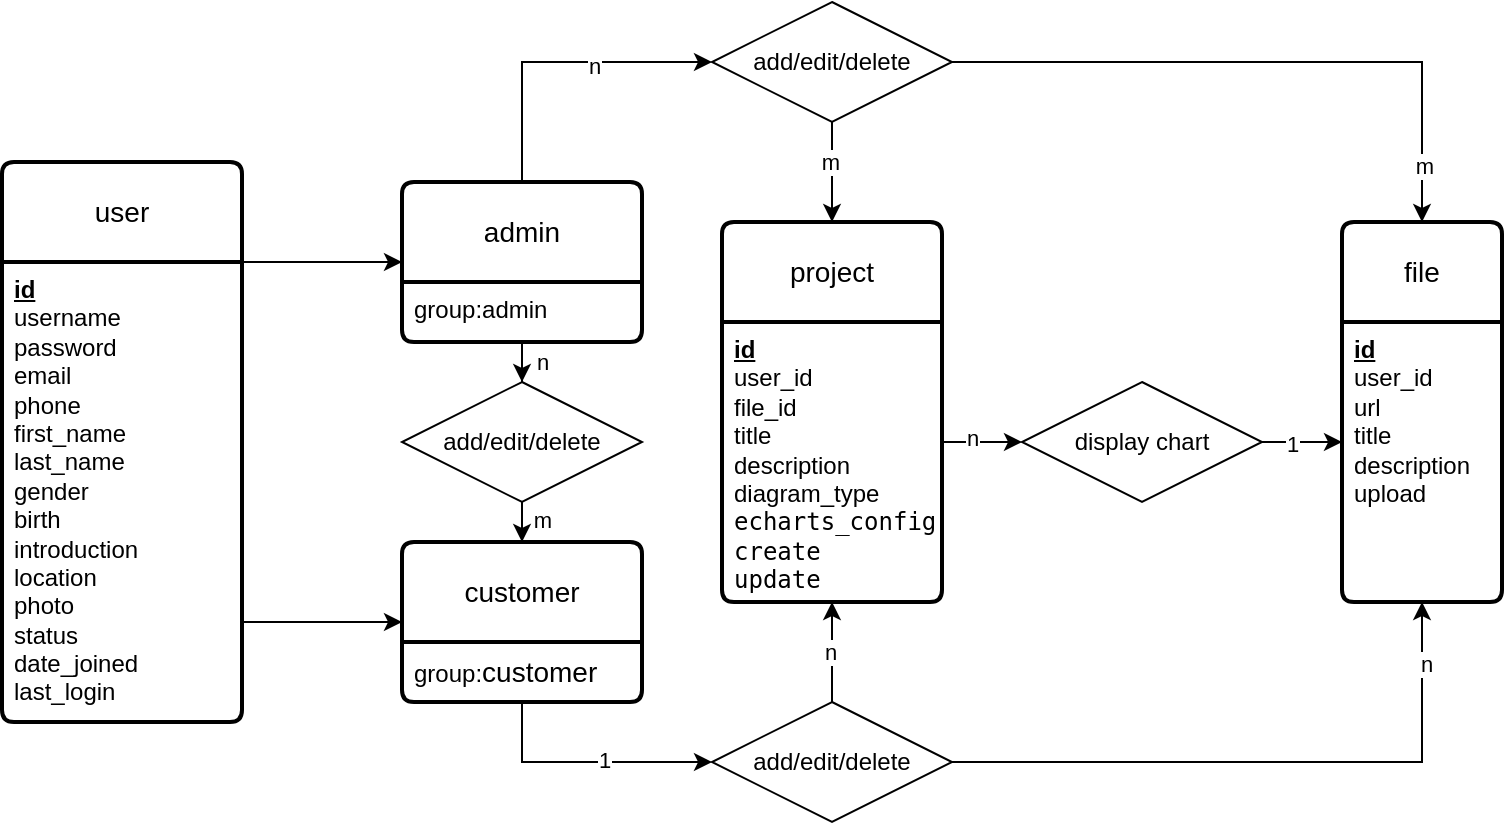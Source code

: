 <mxfile version="26.1.1">
  <diagram name="Page-1" id="Ezr3lK1BZChRI7_YOY6R">
    <mxGraphModel dx="1434" dy="738" grid="1" gridSize="10" guides="1" tooltips="1" connect="1" arrows="1" fold="1" page="1" pageScale="1" pageWidth="827" pageHeight="1169" math="0" shadow="0">
      <root>
        <mxCell id="0" />
        <mxCell id="1" parent="0" />
        <mxCell id="ozpLbiX_fu5x1f-NspbY-40" value="user" style="swimlane;childLayout=stackLayout;horizontal=1;startSize=50;horizontalStack=0;rounded=1;fontSize=14;fontStyle=0;strokeWidth=2;resizeParent=0;resizeLast=1;shadow=0;dashed=0;align=center;arcSize=4;whiteSpace=wrap;html=1;" parent="1" vertex="1">
          <mxGeometry x="120" y="620" width="120" height="280" as="geometry" />
        </mxCell>
        <mxCell id="ozpLbiX_fu5x1f-NspbY-41" value="&lt;span style=&quot;font-weight: 700; text-wrap-mode: wrap; text-decoration-line: underline;&quot;&gt;id&lt;/span&gt;&lt;div&gt;&lt;div&gt;&lt;span style=&quot;text-wrap-mode: wrap;&quot;&gt;username&lt;/span&gt;&lt;/div&gt;&lt;div&gt;&lt;span style=&quot;text-wrap-mode: wrap;&quot;&gt;password&lt;/span&gt;&lt;span style=&quot;text-wrap-mode: wrap;&quot;&gt;&lt;/span&gt;&lt;/div&gt;&lt;div&gt;&lt;span style=&quot;text-wrap-mode: wrap;&quot;&gt;email&lt;/span&gt;&lt;span style=&quot;text-wrap-mode: wrap;&quot;&gt;&lt;/span&gt;&lt;/div&gt;&lt;div&gt;&lt;span style=&quot;text-wrap-mode: wrap;&quot;&gt;phone&lt;/span&gt;&lt;span style=&quot;text-wrap-mode: wrap;&quot;&gt;&lt;/span&gt;&lt;/div&gt;&lt;div&gt;&lt;span style=&quot;text-wrap-mode: wrap;&quot;&gt;first_name&lt;/span&gt;&lt;span style=&quot;text-wrap-mode: wrap;&quot;&gt;&lt;/span&gt;&lt;/div&gt;&lt;div&gt;&lt;span style=&quot;text-wrap-mode: wrap;&quot;&gt;last_name&lt;/span&gt;&lt;/div&gt;&lt;div&gt;&lt;span style=&quot;text-wrap-mode: wrap;&quot;&gt;gender&lt;/span&gt;&lt;/div&gt;&lt;div&gt;&lt;span style=&quot;text-wrap-mode: wrap;&quot;&gt;birth&lt;/span&gt;&lt;/div&gt;&lt;div&gt;&lt;span style=&quot;text-wrap-mode: wrap;&quot;&gt;introduction&lt;/span&gt;&lt;/div&gt;&lt;div&gt;&lt;span style=&quot;text-wrap-mode: wrap;&quot;&gt;location&lt;/span&gt;&lt;/div&gt;&lt;div&gt;&lt;span style=&quot;text-wrap-mode: wrap;&quot;&gt;photo&lt;/span&gt;&lt;span style=&quot;text-wrap-mode: wrap;&quot;&gt;&lt;/span&gt;&lt;/div&gt;&lt;div&gt;&lt;span style=&quot;text-wrap-mode: wrap;&quot;&gt;status&lt;/span&gt;&lt;/div&gt;&lt;div&gt;&lt;span style=&quot;background-color: transparent; color: light-dark(rgb(0, 0, 0), rgb(255, 255, 255));&quot;&gt;date_joined&lt;/span&gt;&lt;/div&gt;&lt;div&gt;last_login&amp;nbsp;&lt;/div&gt;&lt;div&gt;&amp;nbsp;&lt;span style=&quot;text-wrap-mode: wrap;&quot;&gt;&lt;/span&gt;&lt;/div&gt;&lt;/div&gt;" style="align=left;strokeColor=none;fillColor=none;spacingLeft=4;fontSize=12;verticalAlign=top;resizable=0;rotatable=0;part=1;html=1;" parent="ozpLbiX_fu5x1f-NspbY-40" vertex="1">
          <mxGeometry y="50" width="120" height="230" as="geometry" />
        </mxCell>
        <mxCell id="r9TCEUBcotQIVBJyixz0-10" value="project" style="swimlane;childLayout=stackLayout;horizontal=1;startSize=50;horizontalStack=0;rounded=1;fontSize=14;fontStyle=0;strokeWidth=2;resizeParent=0;resizeLast=1;shadow=0;dashed=0;align=center;arcSize=4;whiteSpace=wrap;html=1;" parent="1" vertex="1">
          <mxGeometry x="480" y="650" width="110" height="190" as="geometry" />
        </mxCell>
        <mxCell id="r9TCEUBcotQIVBJyixz0-11" value="&lt;span style=&quot;text-wrap-mode: wrap; text-decoration-line: underline; font-weight: 700;&quot;&gt;id&lt;/span&gt;&lt;div&gt;user_id&lt;/div&gt;&lt;div&gt;file_id&lt;/div&gt;&lt;div&gt;title&lt;/div&gt;&lt;div&gt;description&lt;/div&gt;&lt;div&gt;diagram_type&lt;/div&gt;&lt;div&gt;&lt;code&gt;echarts_config&lt;/code&gt;&lt;/div&gt;&lt;div&gt;&lt;code&gt;create&lt;/code&gt;&lt;/div&gt;&lt;div&gt;&lt;code&gt;update&lt;/code&gt;&lt;/div&gt;" style="align=left;strokeColor=none;fillColor=none;spacingLeft=4;fontSize=12;verticalAlign=top;resizable=0;rotatable=0;part=1;html=1;" parent="r9TCEUBcotQIVBJyixz0-10" vertex="1">
          <mxGeometry y="50" width="110" height="140" as="geometry" />
        </mxCell>
        <mxCell id="r9TCEUBcotQIVBJyixz0-13" value="file" style="swimlane;childLayout=stackLayout;horizontal=1;startSize=50;horizontalStack=0;rounded=1;fontSize=14;fontStyle=0;strokeWidth=2;resizeParent=0;resizeLast=1;shadow=0;dashed=0;align=center;arcSize=4;whiteSpace=wrap;html=1;" parent="1" vertex="1">
          <mxGeometry x="790" y="650" width="80" height="190" as="geometry" />
        </mxCell>
        <mxCell id="r9TCEUBcotQIVBJyixz0-14" value="&lt;span style=&quot;text-wrap-mode: wrap; text-decoration-line: underline; font-weight: 700;&quot;&gt;id&lt;/span&gt;&lt;div&gt;user_id&lt;/div&gt;&lt;div&gt;&lt;span style=&quot;background-color: transparent; color: light-dark(rgb(0, 0, 0), rgb(255, 255, 255));&quot;&gt;url&lt;/span&gt;&lt;/div&gt;&lt;div&gt;&lt;span style=&quot;background-color: transparent; color: light-dark(rgb(0, 0, 0), rgb(255, 255, 255));&quot;&gt;title&lt;/span&gt;&lt;/div&gt;&lt;div&gt;description&lt;/div&gt;&lt;div&gt;&lt;span style=&quot;background-color: transparent; color: light-dark(rgb(0, 0, 0), rgb(255, 255, 255));&quot;&gt;upload&lt;/span&gt;&lt;/div&gt;&lt;div&gt;&lt;br&gt;&lt;/div&gt;" style="align=left;strokeColor=none;fillColor=none;spacingLeft=4;fontSize=12;verticalAlign=top;resizable=0;rotatable=0;part=1;html=1;" parent="r9TCEUBcotQIVBJyixz0-13" vertex="1">
          <mxGeometry y="50" width="80" height="140" as="geometry" />
        </mxCell>
        <mxCell id="r9TCEUBcotQIVBJyixz0-40" value="display chart" style="shape=rhombus;perimeter=rhombusPerimeter;whiteSpace=wrap;html=1;align=center;" parent="1" vertex="1">
          <mxGeometry x="630" y="730" width="120" height="60" as="geometry" />
        </mxCell>
        <mxCell id="r9TCEUBcotQIVBJyixz0-184" style="edgeStyle=orthogonalEdgeStyle;rounded=0;orthogonalLoop=1;jettySize=auto;html=1;entryX=0.5;entryY=1;entryDx=0;entryDy=0;" parent="1" source="r9TCEUBcotQIVBJyixz0-65" target="r9TCEUBcotQIVBJyixz0-14" edge="1">
          <mxGeometry relative="1" as="geometry" />
        </mxCell>
        <mxCell id="r9TCEUBcotQIVBJyixz0-201" value="n" style="edgeLabel;html=1;align=center;verticalAlign=middle;resizable=0;points=[];" parent="r9TCEUBcotQIVBJyixz0-184" vertex="1" connectable="0">
          <mxGeometry x="0.805" y="-2" relative="1" as="geometry">
            <mxPoint as="offset" />
          </mxGeometry>
        </mxCell>
        <mxCell id="I7wylD6VoUPrIZBw90Hd-22" style="edgeStyle=orthogonalEdgeStyle;rounded=0;orthogonalLoop=1;jettySize=auto;html=1;entryX=0.5;entryY=1;entryDx=0;entryDy=0;" edge="1" parent="1" source="r9TCEUBcotQIVBJyixz0-65" target="r9TCEUBcotQIVBJyixz0-11">
          <mxGeometry relative="1" as="geometry" />
        </mxCell>
        <mxCell id="I7wylD6VoUPrIZBw90Hd-23" value="n" style="edgeLabel;html=1;align=center;verticalAlign=middle;resizable=0;points=[];" vertex="1" connectable="0" parent="I7wylD6VoUPrIZBw90Hd-22">
          <mxGeometry y="1" relative="1" as="geometry">
            <mxPoint as="offset" />
          </mxGeometry>
        </mxCell>
        <mxCell id="r9TCEUBcotQIVBJyixz0-65" value="add/edit/delete" style="shape=rhombus;perimeter=rhombusPerimeter;whiteSpace=wrap;html=1;align=center;" parent="1" vertex="1">
          <mxGeometry x="475" y="890" width="120" height="60" as="geometry" />
        </mxCell>
        <mxCell id="r9TCEUBcotQIVBJyixz0-181" style="edgeStyle=orthogonalEdgeStyle;rounded=0;orthogonalLoop=1;jettySize=auto;html=1;entryX=0.5;entryY=0;entryDx=0;entryDy=0;" parent="1" source="r9TCEUBcotQIVBJyixz0-100" target="r9TCEUBcotQIVBJyixz0-13" edge="1">
          <mxGeometry relative="1" as="geometry" />
        </mxCell>
        <mxCell id="r9TCEUBcotQIVBJyixz0-191" value="m" style="edgeLabel;html=1;align=center;verticalAlign=middle;resizable=0;points=[];" parent="r9TCEUBcotQIVBJyixz0-181" vertex="1" connectable="0">
          <mxGeometry x="0.821" y="1" relative="1" as="geometry">
            <mxPoint as="offset" />
          </mxGeometry>
        </mxCell>
        <mxCell id="I7wylD6VoUPrIZBw90Hd-21" style="edgeStyle=orthogonalEdgeStyle;rounded=0;orthogonalLoop=1;jettySize=auto;html=1;entryX=0.5;entryY=0;entryDx=0;entryDy=0;" edge="1" parent="1" source="r9TCEUBcotQIVBJyixz0-100" target="r9TCEUBcotQIVBJyixz0-10">
          <mxGeometry relative="1" as="geometry" />
        </mxCell>
        <mxCell id="I7wylD6VoUPrIZBw90Hd-27" value="m" style="edgeLabel;html=1;align=center;verticalAlign=middle;resizable=0;points=[];" vertex="1" connectable="0" parent="I7wylD6VoUPrIZBw90Hd-21">
          <mxGeometry x="-0.2" y="-1" relative="1" as="geometry">
            <mxPoint as="offset" />
          </mxGeometry>
        </mxCell>
        <mxCell id="r9TCEUBcotQIVBJyixz0-100" value="add/edit/delete" style="shape=rhombus;perimeter=rhombusPerimeter;whiteSpace=wrap;html=1;align=center;" parent="1" vertex="1">
          <mxGeometry x="475" y="540" width="120" height="60" as="geometry" />
        </mxCell>
        <mxCell id="r9TCEUBcotQIVBJyixz0-202" style="edgeStyle=orthogonalEdgeStyle;rounded=0;orthogonalLoop=1;jettySize=auto;html=1;entryX=0;entryY=0.5;entryDx=0;entryDy=0;" parent="1" source="r9TCEUBcotQIVBJyixz0-11" target="r9TCEUBcotQIVBJyixz0-40" edge="1">
          <mxGeometry relative="1" as="geometry">
            <Array as="points">
              <mxPoint x="520" y="760" />
              <mxPoint x="520" y="760" />
            </Array>
          </mxGeometry>
        </mxCell>
        <mxCell id="I7wylD6VoUPrIZBw90Hd-28" value="n" style="edgeLabel;html=1;align=center;verticalAlign=middle;resizable=0;points=[];" vertex="1" connectable="0" parent="r9TCEUBcotQIVBJyixz0-202">
          <mxGeometry x="-0.257" y="2" relative="1" as="geometry">
            <mxPoint as="offset" />
          </mxGeometry>
        </mxCell>
        <mxCell id="r9TCEUBcotQIVBJyixz0-203" style="edgeStyle=orthogonalEdgeStyle;rounded=0;orthogonalLoop=1;jettySize=auto;html=1;entryX=0;entryY=0.429;entryDx=0;entryDy=0;entryPerimeter=0;" parent="1" source="r9TCEUBcotQIVBJyixz0-40" target="r9TCEUBcotQIVBJyixz0-14" edge="1">
          <mxGeometry relative="1" as="geometry" />
        </mxCell>
        <mxCell id="r9TCEUBcotQIVBJyixz0-205" value="1" style="edgeLabel;html=1;align=center;verticalAlign=middle;resizable=0;points=[];" parent="r9TCEUBcotQIVBJyixz0-203" vertex="1" connectable="0">
          <mxGeometry x="-0.252" y="-1" relative="1" as="geometry">
            <mxPoint as="offset" />
          </mxGeometry>
        </mxCell>
        <mxCell id="I7wylD6VoUPrIZBw90Hd-19" style="edgeStyle=orthogonalEdgeStyle;rounded=0;orthogonalLoop=1;jettySize=auto;html=1;entryX=0;entryY=0.5;entryDx=0;entryDy=0;" edge="1" parent="1" source="I7wylD6VoUPrIZBw90Hd-4" target="r9TCEUBcotQIVBJyixz0-100">
          <mxGeometry relative="1" as="geometry">
            <Array as="points">
              <mxPoint x="380" y="570" />
            </Array>
          </mxGeometry>
        </mxCell>
        <mxCell id="I7wylD6VoUPrIZBw90Hd-26" value="n" style="edgeLabel;html=1;align=center;verticalAlign=middle;resizable=0;points=[];" vertex="1" connectable="0" parent="I7wylD6VoUPrIZBw90Hd-19">
          <mxGeometry x="0.233" y="-2" relative="1" as="geometry">
            <mxPoint as="offset" />
          </mxGeometry>
        </mxCell>
        <mxCell id="I7wylD6VoUPrIZBw90Hd-4" value="admin" style="swimlane;childLayout=stackLayout;horizontal=1;startSize=50;horizontalStack=0;rounded=1;fontSize=14;fontStyle=0;strokeWidth=2;resizeParent=0;resizeLast=1;shadow=0;dashed=0;align=center;arcSize=4;whiteSpace=wrap;html=1;" vertex="1" parent="1">
          <mxGeometry x="320" y="630" width="120" height="80" as="geometry" />
        </mxCell>
        <mxCell id="I7wylD6VoUPrIZBw90Hd-5" value="&lt;span style=&quot;text-wrap-mode: wrap;&quot;&gt;group:admin&lt;/span&gt;" style="align=left;strokeColor=none;fillColor=none;spacingLeft=4;fontSize=12;verticalAlign=top;resizable=0;rotatable=0;part=1;html=1;" vertex="1" parent="I7wylD6VoUPrIZBw90Hd-4">
          <mxGeometry y="50" width="120" height="30" as="geometry" />
        </mxCell>
        <mxCell id="I7wylD6VoUPrIZBw90Hd-6" value="customer" style="swimlane;childLayout=stackLayout;horizontal=1;startSize=50;horizontalStack=0;rounded=1;fontSize=14;fontStyle=0;strokeWidth=2;resizeParent=0;resizeLast=1;shadow=0;dashed=0;align=center;arcSize=4;whiteSpace=wrap;html=1;" vertex="1" parent="1">
          <mxGeometry x="320" y="810" width="120" height="80" as="geometry" />
        </mxCell>
        <mxCell id="I7wylD6VoUPrIZBw90Hd-7" value="&lt;span style=&quot;text-wrap-mode: wrap;&quot;&gt;group:&lt;/span&gt;&lt;span style=&quot;font-size: 14px; text-align: center; text-wrap-mode: wrap;&quot;&gt;customer&lt;/span&gt;" style="align=left;strokeColor=none;fillColor=none;spacingLeft=4;fontSize=12;verticalAlign=top;resizable=0;rotatable=0;part=1;html=1;" vertex="1" parent="I7wylD6VoUPrIZBw90Hd-6">
          <mxGeometry y="50" width="120" height="30" as="geometry" />
        </mxCell>
        <mxCell id="I7wylD6VoUPrIZBw90Hd-12" style="edgeStyle=orthogonalEdgeStyle;rounded=0;orthogonalLoop=1;jettySize=auto;html=1;entryX=0;entryY=0.5;entryDx=0;entryDy=0;" edge="1" parent="1" source="ozpLbiX_fu5x1f-NspbY-41" target="I7wylD6VoUPrIZBw90Hd-4">
          <mxGeometry relative="1" as="geometry">
            <Array as="points">
              <mxPoint x="270" y="670" />
              <mxPoint x="270" y="670" />
            </Array>
          </mxGeometry>
        </mxCell>
        <mxCell id="I7wylD6VoUPrIZBw90Hd-13" style="edgeStyle=orthogonalEdgeStyle;rounded=0;orthogonalLoop=1;jettySize=auto;html=1;entryX=0;entryY=0.5;entryDx=0;entryDy=0;" edge="1" parent="1" source="ozpLbiX_fu5x1f-NspbY-41" target="I7wylD6VoUPrIZBw90Hd-6">
          <mxGeometry relative="1" as="geometry">
            <Array as="points">
              <mxPoint x="260" y="850" />
              <mxPoint x="260" y="850" />
            </Array>
          </mxGeometry>
        </mxCell>
        <mxCell id="I7wylD6VoUPrIZBw90Hd-16" style="edgeStyle=orthogonalEdgeStyle;rounded=0;orthogonalLoop=1;jettySize=auto;html=1;" edge="1" parent="1" source="I7wylD6VoUPrIZBw90Hd-14" target="I7wylD6VoUPrIZBw90Hd-6">
          <mxGeometry relative="1" as="geometry" />
        </mxCell>
        <mxCell id="I7wylD6VoUPrIZBw90Hd-18" value="m" style="edgeLabel;html=1;align=center;verticalAlign=middle;resizable=0;points=[];" vertex="1" connectable="0" parent="I7wylD6VoUPrIZBw90Hd-16">
          <mxGeometry x="0.633" y="2" relative="1" as="geometry">
            <mxPoint x="8" as="offset" />
          </mxGeometry>
        </mxCell>
        <mxCell id="I7wylD6VoUPrIZBw90Hd-14" value="add/edit/delete" style="shape=rhombus;perimeter=rhombusPerimeter;whiteSpace=wrap;html=1;align=center;" vertex="1" parent="1">
          <mxGeometry x="320" y="730" width="120" height="60" as="geometry" />
        </mxCell>
        <mxCell id="I7wylD6VoUPrIZBw90Hd-15" style="edgeStyle=orthogonalEdgeStyle;rounded=0;orthogonalLoop=1;jettySize=auto;html=1;" edge="1" parent="1" source="I7wylD6VoUPrIZBw90Hd-5" target="I7wylD6VoUPrIZBw90Hd-14">
          <mxGeometry relative="1" as="geometry" />
        </mxCell>
        <mxCell id="I7wylD6VoUPrIZBw90Hd-33" value="n" style="edgeLabel;html=1;align=center;verticalAlign=middle;resizable=0;points=[];" vertex="1" connectable="0" parent="I7wylD6VoUPrIZBw90Hd-15">
          <mxGeometry x="0.5" relative="1" as="geometry">
            <mxPoint x="10" y="5" as="offset" />
          </mxGeometry>
        </mxCell>
        <mxCell id="I7wylD6VoUPrIZBw90Hd-24" style="edgeStyle=orthogonalEdgeStyle;rounded=0;orthogonalLoop=1;jettySize=auto;html=1;entryX=0;entryY=0.5;entryDx=0;entryDy=0;" edge="1" parent="1" source="I7wylD6VoUPrIZBw90Hd-7" target="r9TCEUBcotQIVBJyixz0-65">
          <mxGeometry relative="1" as="geometry">
            <Array as="points">
              <mxPoint x="380" y="920" />
            </Array>
          </mxGeometry>
        </mxCell>
        <mxCell id="I7wylD6VoUPrIZBw90Hd-25" value="1" style="edgeLabel;html=1;align=center;verticalAlign=middle;resizable=0;points=[];" vertex="1" connectable="0" parent="I7wylD6VoUPrIZBw90Hd-24">
          <mxGeometry x="0.124" y="1" relative="1" as="geometry">
            <mxPoint as="offset" />
          </mxGeometry>
        </mxCell>
      </root>
    </mxGraphModel>
  </diagram>
</mxfile>
